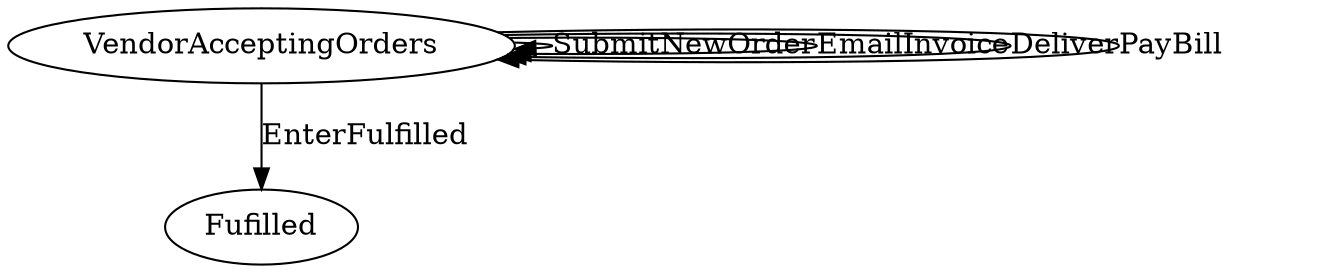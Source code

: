 // THIS IS A GENERATED FILE. DO NOT EDIT.

digraph Master_Sales_Agreement {    
    Fulfilled[label=Fufilled];
    VendorAcceptingOrders[label=VendorAcceptingOrders]
        
    
         
    
    
    
    
    VendorAcceptingOrders -> Fulfilled [label=EnterFulfilled];
	     
    
    VendorAcceptingOrders -> VendorAcceptingOrders [label=SubmitNewOrder];
	VendorAcceptingOrders -> VendorAcceptingOrders [label=EmailInvoice];
	VendorAcceptingOrders -> VendorAcceptingOrders [label=Deliver];
	VendorAcceptingOrders -> VendorAcceptingOrders [label=PayBill];
	   
}